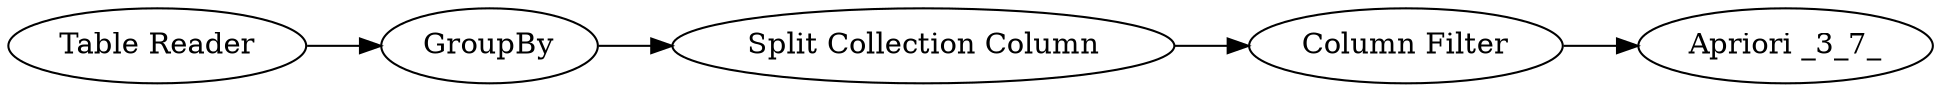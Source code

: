 digraph {
	2 [label=GroupBy]
	3 [label="Split Collection Column"]
	4 [label="Apriori _3_7_"]
	5 [label="Column Filter"]
	8 [label="Table Reader"]
	2 -> 3
	3 -> 5
	5 -> 4
	8 -> 2
	rankdir=LR
}
